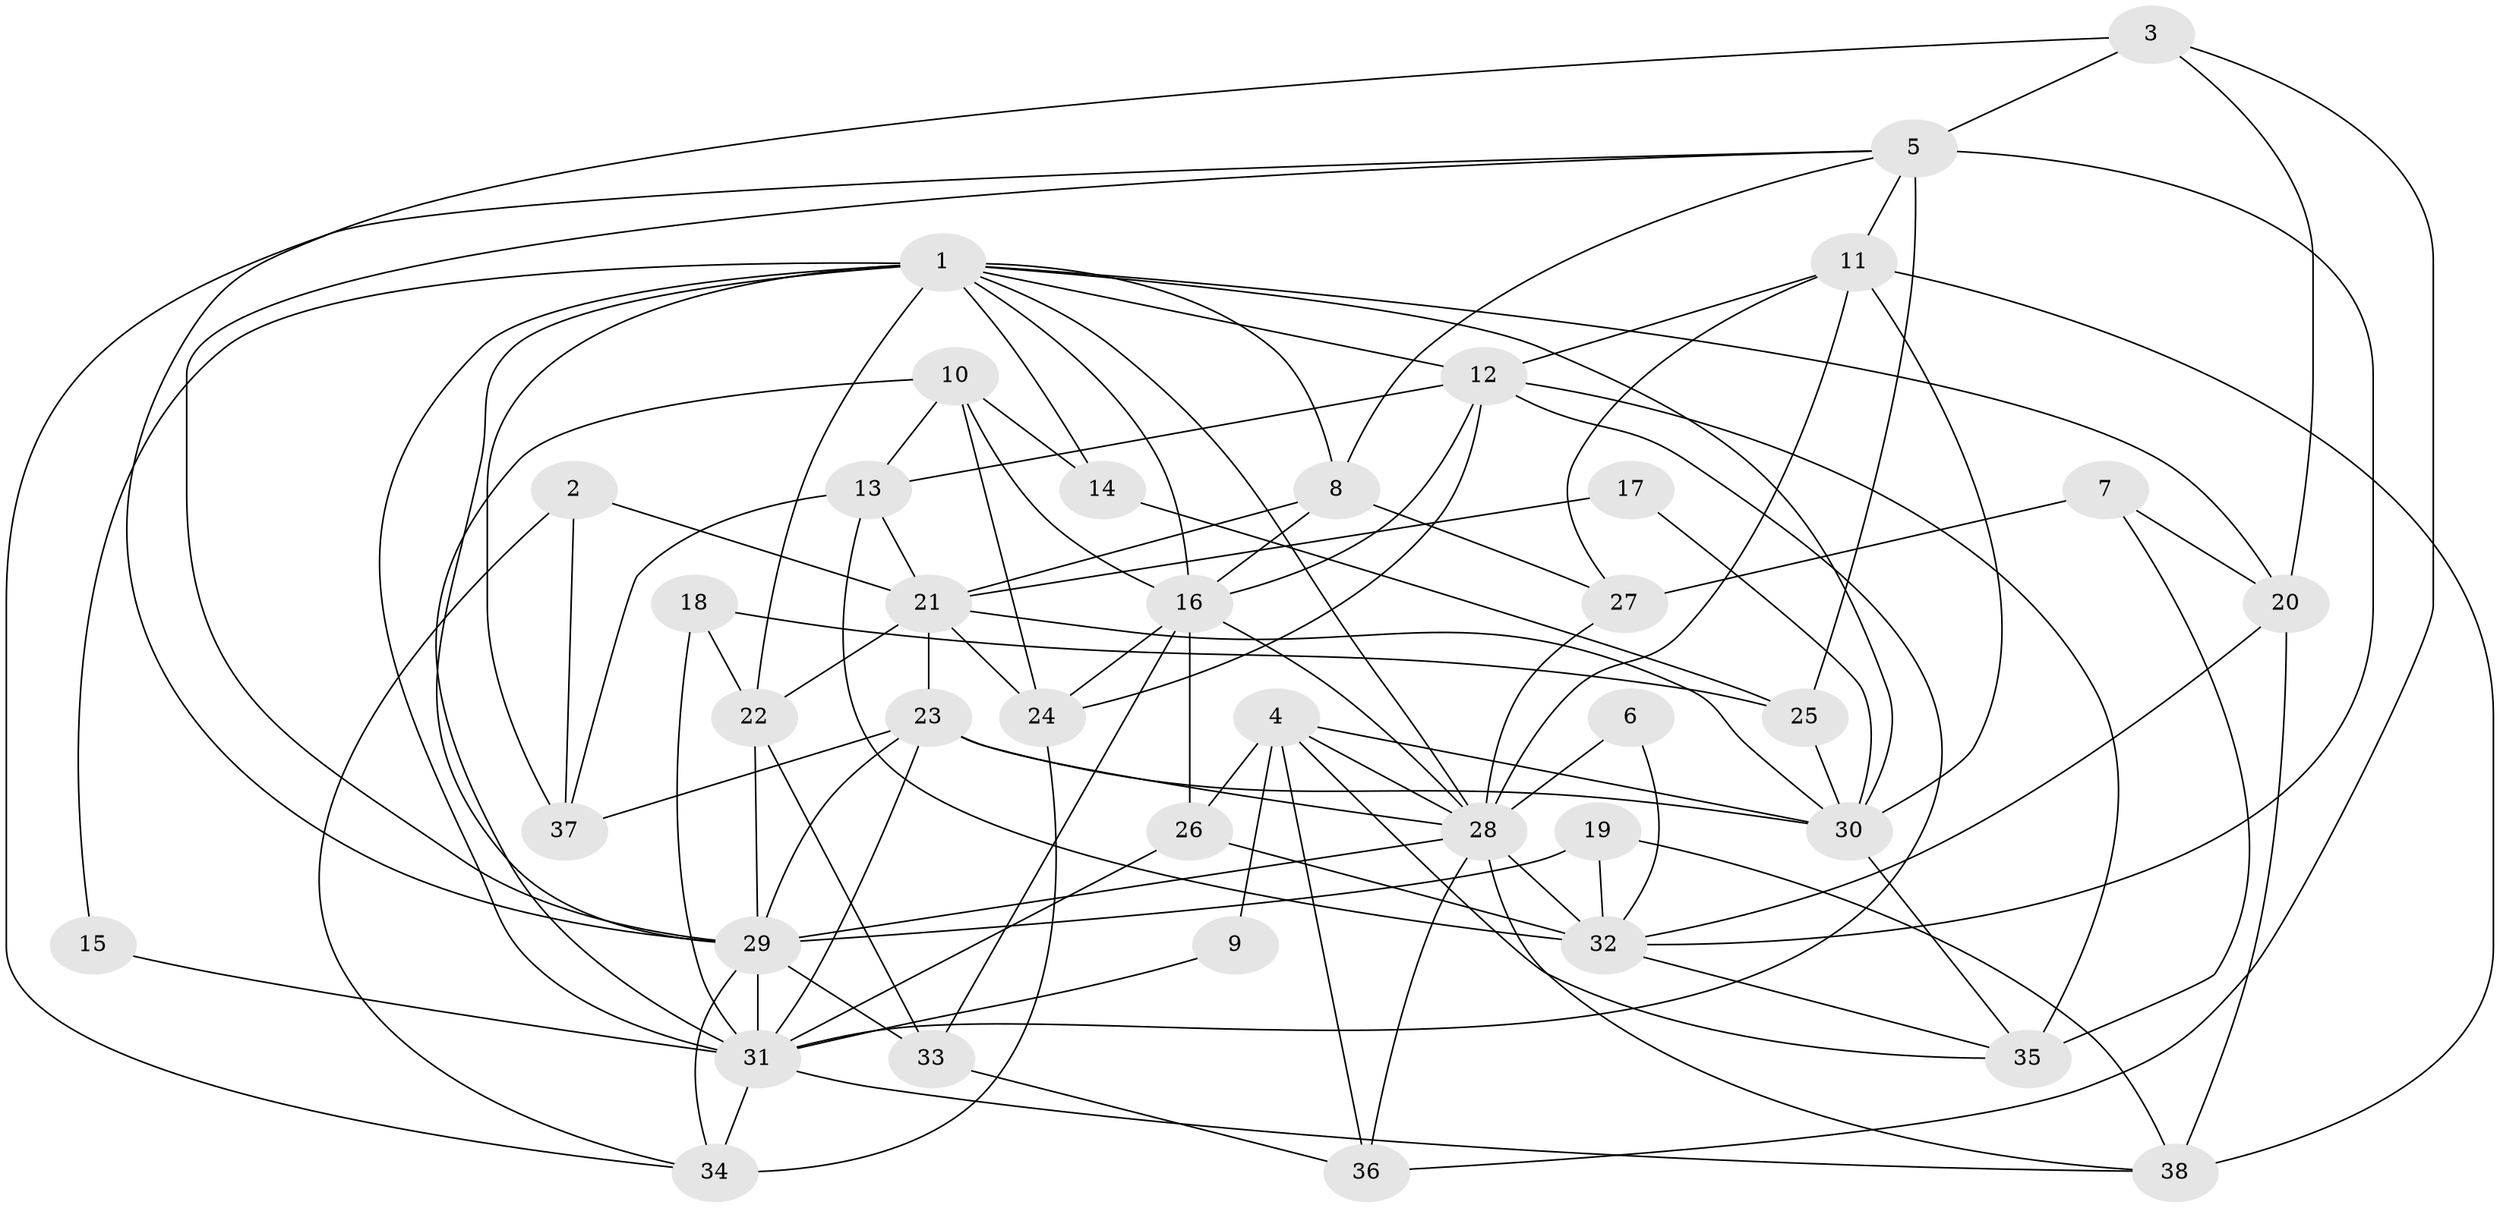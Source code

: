 // original degree distribution, {3: 0.21333333333333335, 5: 0.24, 4: 0.25333333333333335, 2: 0.16, 6: 0.10666666666666667, 7: 0.02666666666666667}
// Generated by graph-tools (version 1.1) at 2025/26/03/09/25 03:26:21]
// undirected, 38 vertices, 102 edges
graph export_dot {
graph [start="1"]
  node [color=gray90,style=filled];
  1;
  2;
  3;
  4;
  5;
  6;
  7;
  8;
  9;
  10;
  11;
  12;
  13;
  14;
  15;
  16;
  17;
  18;
  19;
  20;
  21;
  22;
  23;
  24;
  25;
  26;
  27;
  28;
  29;
  30;
  31;
  32;
  33;
  34;
  35;
  36;
  37;
  38;
  1 -- 8 [weight=1.0];
  1 -- 12 [weight=1.0];
  1 -- 14 [weight=1.0];
  1 -- 15 [weight=1.0];
  1 -- 16 [weight=1.0];
  1 -- 20 [weight=1.0];
  1 -- 22 [weight=2.0];
  1 -- 28 [weight=1.0];
  1 -- 29 [weight=1.0];
  1 -- 30 [weight=1.0];
  1 -- 31 [weight=2.0];
  1 -- 37 [weight=1.0];
  2 -- 21 [weight=1.0];
  2 -- 34 [weight=1.0];
  2 -- 37 [weight=1.0];
  3 -- 5 [weight=1.0];
  3 -- 20 [weight=1.0];
  3 -- 29 [weight=1.0];
  3 -- 36 [weight=1.0];
  4 -- 9 [weight=1.0];
  4 -- 26 [weight=3.0];
  4 -- 28 [weight=1.0];
  4 -- 30 [weight=1.0];
  4 -- 35 [weight=1.0];
  4 -- 36 [weight=1.0];
  5 -- 8 [weight=1.0];
  5 -- 11 [weight=1.0];
  5 -- 25 [weight=1.0];
  5 -- 29 [weight=1.0];
  5 -- 32 [weight=2.0];
  5 -- 34 [weight=1.0];
  6 -- 28 [weight=1.0];
  6 -- 32 [weight=1.0];
  7 -- 20 [weight=1.0];
  7 -- 27 [weight=1.0];
  7 -- 35 [weight=1.0];
  8 -- 16 [weight=1.0];
  8 -- 21 [weight=1.0];
  8 -- 27 [weight=1.0];
  9 -- 31 [weight=1.0];
  10 -- 13 [weight=1.0];
  10 -- 14 [weight=1.0];
  10 -- 16 [weight=1.0];
  10 -- 24 [weight=1.0];
  10 -- 31 [weight=1.0];
  11 -- 12 [weight=1.0];
  11 -- 27 [weight=1.0];
  11 -- 28 [weight=1.0];
  11 -- 30 [weight=1.0];
  11 -- 38 [weight=1.0];
  12 -- 13 [weight=1.0];
  12 -- 16 [weight=1.0];
  12 -- 24 [weight=1.0];
  12 -- 31 [weight=1.0];
  12 -- 35 [weight=1.0];
  13 -- 21 [weight=1.0];
  13 -- 32 [weight=1.0];
  13 -- 37 [weight=1.0];
  14 -- 25 [weight=1.0];
  15 -- 31 [weight=1.0];
  16 -- 24 [weight=1.0];
  16 -- 26 [weight=1.0];
  16 -- 28 [weight=1.0];
  16 -- 33 [weight=1.0];
  17 -- 21 [weight=1.0];
  17 -- 30 [weight=1.0];
  18 -- 22 [weight=1.0];
  18 -- 25 [weight=1.0];
  18 -- 31 [weight=1.0];
  19 -- 29 [weight=1.0];
  19 -- 32 [weight=1.0];
  19 -- 38 [weight=1.0];
  20 -- 32 [weight=1.0];
  20 -- 38 [weight=1.0];
  21 -- 22 [weight=1.0];
  21 -- 23 [weight=1.0];
  21 -- 24 [weight=1.0];
  21 -- 30 [weight=1.0];
  22 -- 29 [weight=1.0];
  22 -- 33 [weight=1.0];
  23 -- 28 [weight=1.0];
  23 -- 29 [weight=1.0];
  23 -- 30 [weight=1.0];
  23 -- 31 [weight=1.0];
  23 -- 37 [weight=1.0];
  24 -- 34 [weight=2.0];
  25 -- 30 [weight=1.0];
  26 -- 31 [weight=1.0];
  26 -- 32 [weight=2.0];
  27 -- 28 [weight=1.0];
  28 -- 29 [weight=1.0];
  28 -- 32 [weight=2.0];
  28 -- 36 [weight=1.0];
  28 -- 38 [weight=1.0];
  29 -- 31 [weight=2.0];
  29 -- 33 [weight=1.0];
  29 -- 34 [weight=1.0];
  30 -- 35 [weight=1.0];
  31 -- 34 [weight=1.0];
  31 -- 38 [weight=1.0];
  32 -- 35 [weight=1.0];
  33 -- 36 [weight=1.0];
}
